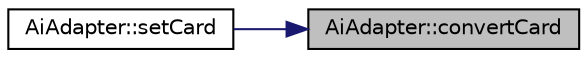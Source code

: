 digraph "AiAdapter::convertCard"
{
 // LATEX_PDF_SIZE
  edge [fontname="Helvetica",fontsize="10",labelfontname="Helvetica",labelfontsize="10"];
  node [fontname="Helvetica",fontsize="10",shape=record];
  rankdir="RL";
  Node1 [label="AiAdapter::convertCard",height=0.2,width=0.4,color="black", fillcolor="grey75", style="filled", fontcolor="black",tooltip=" "];
  Node1 -> Node2 [dir="back",color="midnightblue",fontsize="10",style="solid",fontname="Helvetica"];
  Node2 [label="AiAdapter::setCard",height=0.2,width=0.4,color="black", fillcolor="white", style="filled",URL="$class_ai_adapter.html#a70dc5b14b109ce0b77865676e804b6f6",tooltip=" "];
}
